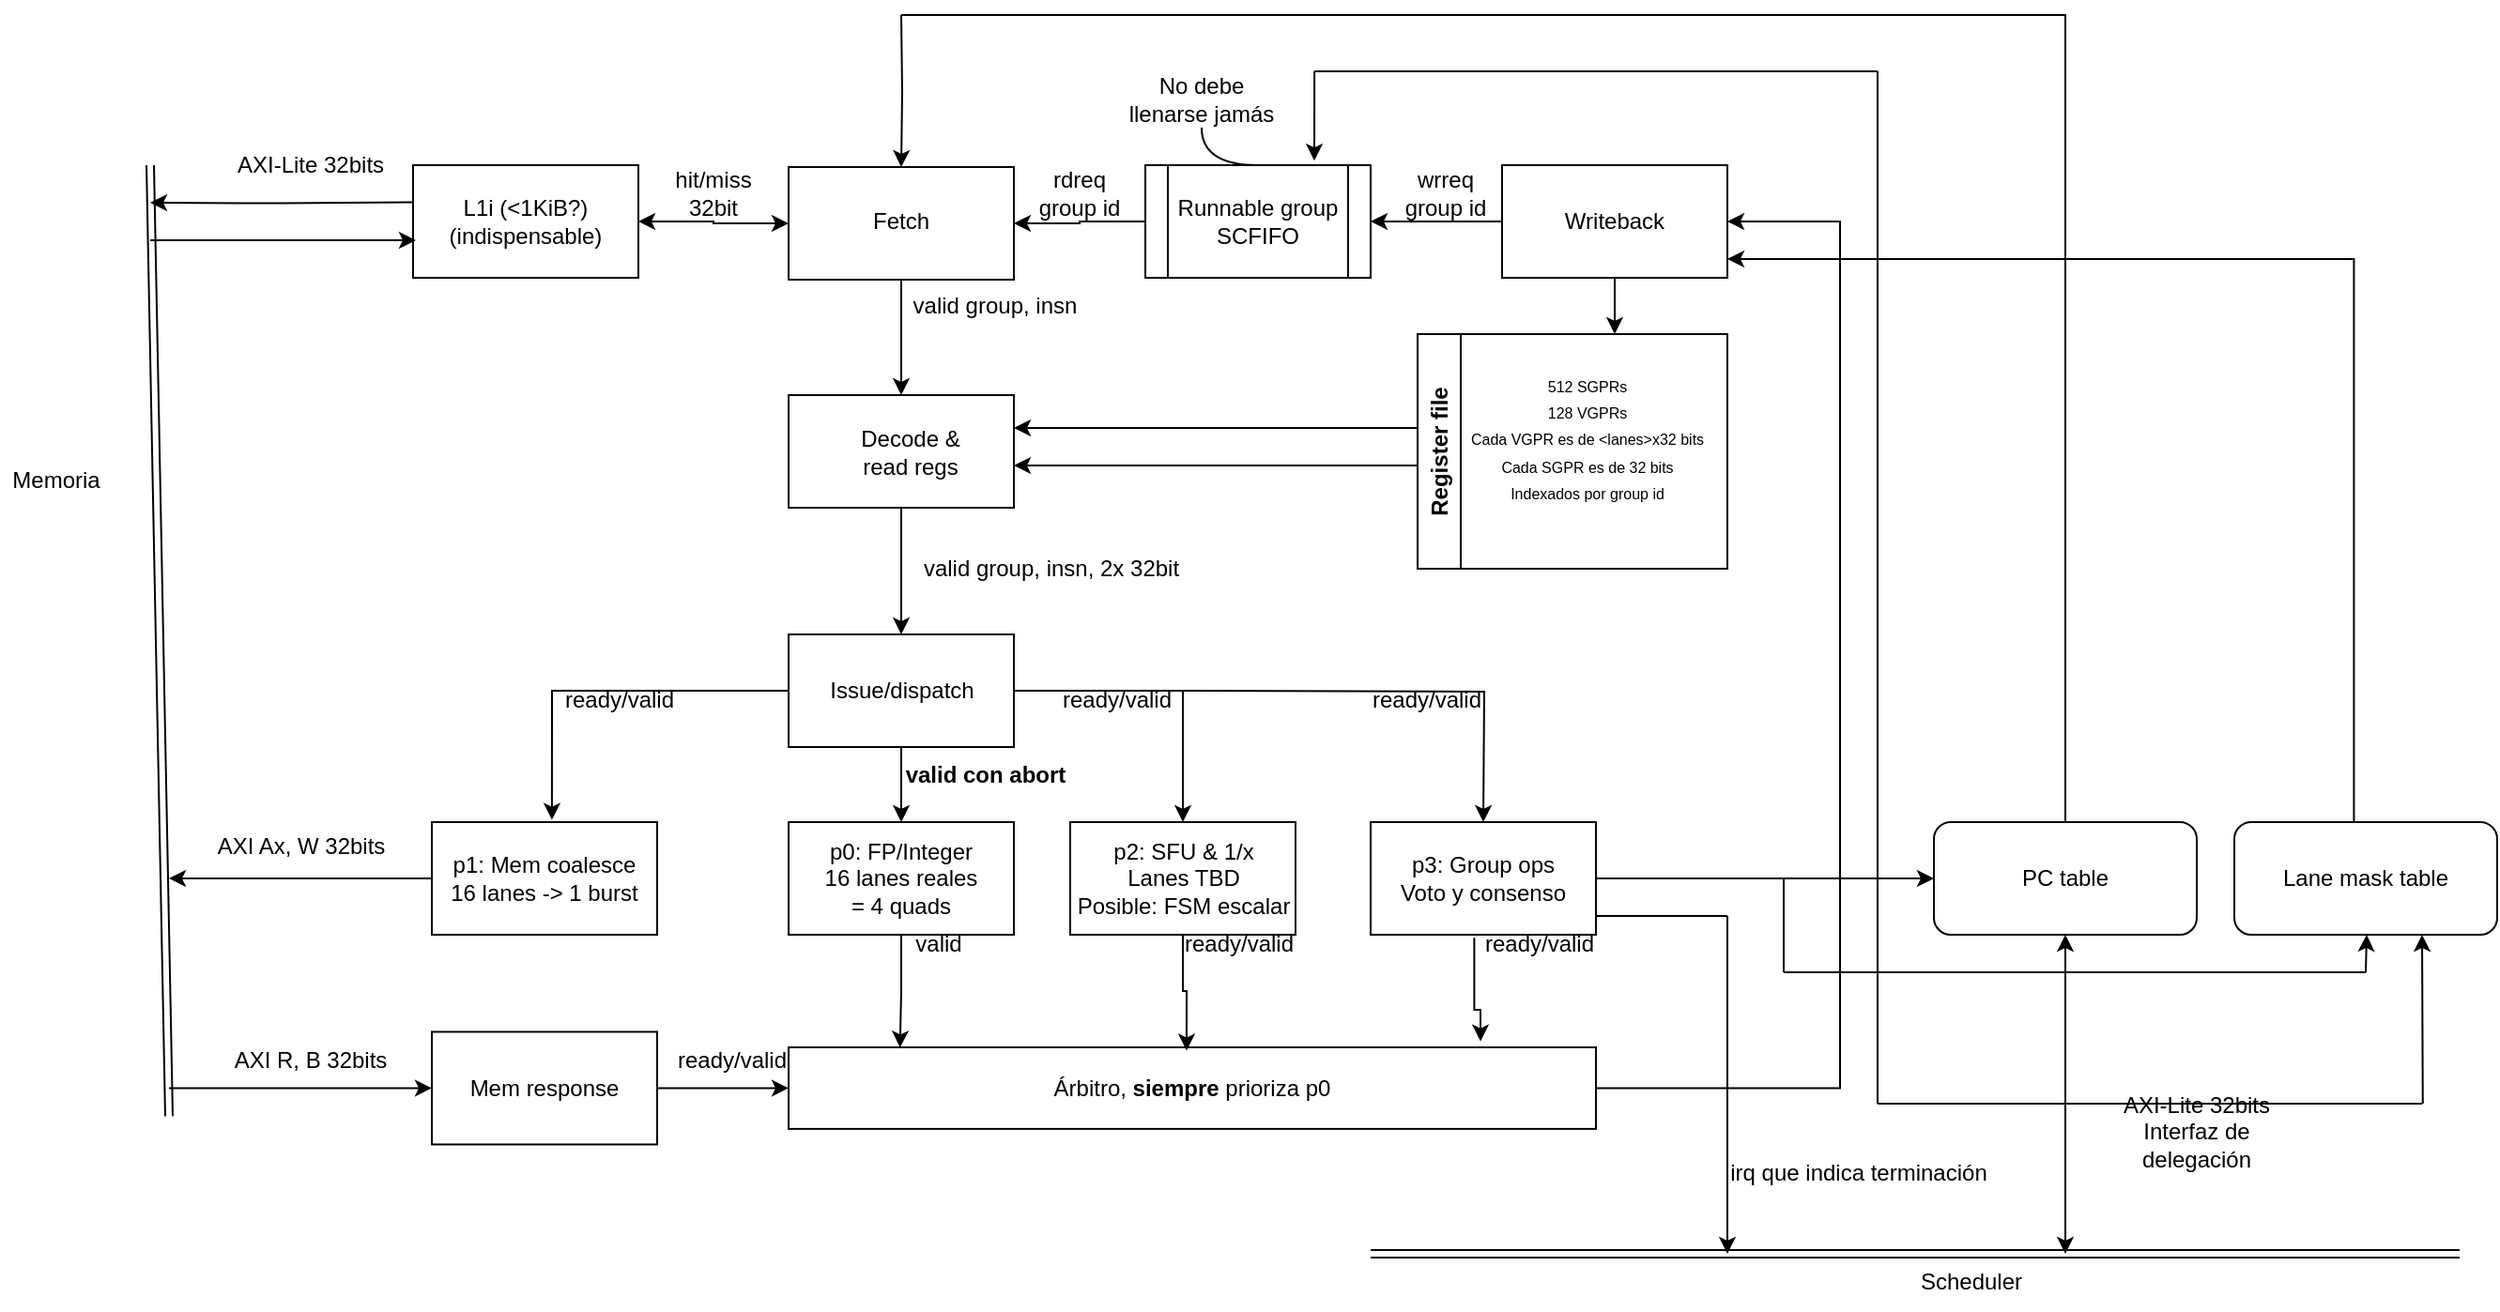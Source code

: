 <mxfile version="24.0.5" type="device">
  <diagram name="Page-1" id="0X3vbdrHx6FdADkMzNYM">
    <mxGraphModel dx="1474" dy="1438" grid="1" gridSize="10" guides="1" tooltips="1" connect="1" arrows="1" fold="1" page="1" pageScale="1" pageWidth="850" pageHeight="1100" math="0" shadow="0">
      <root>
        <mxCell id="0" />
        <mxCell id="1" parent="0" />
        <mxCell id="gaYdnUDOfFCHFR6QDy4r-1" value="" style="rounded=0;whiteSpace=wrap;html=1;" parent="1" vertex="1">
          <mxGeometry x="250" y="270" width="120" height="60" as="geometry" />
        </mxCell>
        <mxCell id="gaYdnUDOfFCHFR6QDy4r-2" value="&lt;div&gt;p0: FP/Integer&lt;/div&gt;&lt;div&gt;16 lanes reales&lt;br&gt;&lt;/div&gt;&lt;div&gt;= 4 quads&lt;br&gt;&lt;/div&gt;" style="text;html=1;align=center;verticalAlign=middle;whiteSpace=wrap;rounded=0;" parent="1" vertex="1">
          <mxGeometry x="260" y="285" width="100" height="30" as="geometry" />
        </mxCell>
        <mxCell id="gaYdnUDOfFCHFR6QDy4r-3" value="" style="rounded=0;whiteSpace=wrap;html=1;" parent="1" vertex="1">
          <mxGeometry x="60" y="270" width="120" height="60" as="geometry" />
        </mxCell>
        <mxCell id="gaYdnUDOfFCHFR6QDy4r-110" style="edgeStyle=orthogonalEdgeStyle;rounded=0;orthogonalLoop=1;jettySize=auto;html=1;" parent="1" source="gaYdnUDOfFCHFR6QDy4r-4" edge="1">
          <mxGeometry relative="1" as="geometry">
            <mxPoint x="-80" y="300" as="targetPoint" />
          </mxGeometry>
        </mxCell>
        <mxCell id="gaYdnUDOfFCHFR6QDy4r-4" value="&lt;div&gt;p1: Mem coalesce&lt;br&gt;&lt;/div&gt;&lt;div&gt;16 lanes -&amp;gt; 1 burst&lt;br&gt;&lt;/div&gt;" style="text;html=1;align=center;verticalAlign=middle;whiteSpace=wrap;rounded=0;" parent="1" vertex="1">
          <mxGeometry x="60" y="285" width="120" height="30" as="geometry" />
        </mxCell>
        <mxCell id="gaYdnUDOfFCHFR6QDy4r-63" style="edgeStyle=orthogonalEdgeStyle;rounded=0;orthogonalLoop=1;jettySize=auto;html=1;entryX=0.5;entryY=0;entryDx=0;entryDy=0;" parent="1" source="gaYdnUDOfFCHFR6QDy4r-5" target="gaYdnUDOfFCHFR6QDy4r-54" edge="1">
          <mxGeometry relative="1" as="geometry" />
        </mxCell>
        <mxCell id="gaYdnUDOfFCHFR6QDy4r-140" style="edgeStyle=orthogonalEdgeStyle;rounded=0;orthogonalLoop=1;jettySize=auto;html=1;" parent="1" target="gaYdnUDOfFCHFR6QDy4r-5" edge="1">
          <mxGeometry relative="1" as="geometry">
            <mxPoint x="310.0" y="-160" as="sourcePoint" />
          </mxGeometry>
        </mxCell>
        <mxCell id="gaYdnUDOfFCHFR6QDy4r-5" value="" style="rounded=0;whiteSpace=wrap;html=1;" parent="1" vertex="1">
          <mxGeometry x="250" y="-79" width="120" height="60" as="geometry" />
        </mxCell>
        <mxCell id="gaYdnUDOfFCHFR6QDy4r-6" value="Fetch" style="text;html=1;align=center;verticalAlign=middle;whiteSpace=wrap;rounded=0;" parent="1" vertex="1">
          <mxGeometry x="275" y="-65" width="70" height="30" as="geometry" />
        </mxCell>
        <mxCell id="gaYdnUDOfFCHFR6QDy4r-7" value="" style="whiteSpace=wrap;html=1;" parent="1" vertex="1">
          <mxGeometry x="400" y="270" width="120" height="60" as="geometry" />
        </mxCell>
        <mxCell id="gaYdnUDOfFCHFR6QDy4r-8" value="&lt;div&gt;p2: SFU &amp;amp; 1/x&lt;br&gt;&lt;/div&gt;&lt;div&gt;Lanes TBD&lt;/div&gt;&lt;div&gt;Posible: FSM escalar&lt;br&gt;&lt;/div&gt;" style="text;html=1;align=center;verticalAlign=middle;resizable=0;points=[];autosize=1;strokeColor=none;fillColor=none;" parent="1" vertex="1">
          <mxGeometry x="390" y="270" width="140" height="60" as="geometry" />
        </mxCell>
        <mxCell id="gaYdnUDOfFCHFR6QDy4r-19" style="edgeStyle=orthogonalEdgeStyle;rounded=0;orthogonalLoop=1;jettySize=auto;html=1;entryX=0.5;entryY=0;entryDx=0;entryDy=0;" parent="1" source="gaYdnUDOfFCHFR6QDy4r-9" target="gaYdnUDOfFCHFR6QDy4r-1" edge="1">
          <mxGeometry relative="1" as="geometry" />
        </mxCell>
        <mxCell id="gaYdnUDOfFCHFR6QDy4r-20" style="edgeStyle=orthogonalEdgeStyle;rounded=0;orthogonalLoop=1;jettySize=auto;html=1;entryX=0.5;entryY=0;entryDx=0;entryDy=0;" parent="1" source="gaYdnUDOfFCHFR6QDy4r-9" target="gaYdnUDOfFCHFR6QDy4r-7" edge="1">
          <mxGeometry relative="1" as="geometry" />
        </mxCell>
        <mxCell id="gaYdnUDOfFCHFR6QDy4r-9" value="" style="rounded=0;whiteSpace=wrap;html=1;" parent="1" vertex="1">
          <mxGeometry x="250" y="170" width="120" height="60" as="geometry" />
        </mxCell>
        <mxCell id="gaYdnUDOfFCHFR6QDy4r-10" value="Issue/dispatch" style="text;html=1;align=center;verticalAlign=middle;resizable=0;points=[];autosize=1;strokeColor=none;fillColor=none;" parent="1" vertex="1">
          <mxGeometry x="260" y="185" width="100" height="30" as="geometry" />
        </mxCell>
        <mxCell id="gaYdnUDOfFCHFR6QDy4r-18" style="edgeStyle=orthogonalEdgeStyle;rounded=0;orthogonalLoop=1;jettySize=auto;html=1;entryX=0.533;entryY=-0.02;entryDx=0;entryDy=0;entryPerimeter=0;" parent="1" source="gaYdnUDOfFCHFR6QDy4r-9" target="gaYdnUDOfFCHFR6QDy4r-3" edge="1">
          <mxGeometry relative="1" as="geometry" />
        </mxCell>
        <mxCell id="gaYdnUDOfFCHFR6QDy4r-22" value="&lt;div&gt;ready/valid&lt;/div&gt;" style="text;html=1;align=center;verticalAlign=middle;whiteSpace=wrap;rounded=0;" parent="1" vertex="1">
          <mxGeometry x="395" y="190" width="60" height="30" as="geometry" />
        </mxCell>
        <mxCell id="gaYdnUDOfFCHFR6QDy4r-23" value="&lt;div&gt;ready/valid&lt;/div&gt;" style="text;html=1;align=center;verticalAlign=middle;whiteSpace=wrap;rounded=0;" parent="1" vertex="1">
          <mxGeometry x="130" y="190" width="60" height="30" as="geometry" />
        </mxCell>
        <mxCell id="gaYdnUDOfFCHFR6QDy4r-30" style="edgeStyle=orthogonalEdgeStyle;rounded=0;orthogonalLoop=1;jettySize=auto;html=1;entryX=1;entryY=0.5;entryDx=0;entryDy=0;" parent="1" source="gaYdnUDOfFCHFR6QDy4r-25" target="gaYdnUDOfFCHFR6QDy4r-5" edge="1">
          <mxGeometry relative="1" as="geometry" />
        </mxCell>
        <mxCell id="gaYdnUDOfFCHFR6QDy4r-25" value="" style="shape=process;whiteSpace=wrap;html=1;backgroundOutline=1;" parent="1" vertex="1">
          <mxGeometry x="440" y="-80" width="120" height="60" as="geometry" />
        </mxCell>
        <mxCell id="gaYdnUDOfFCHFR6QDy4r-28" value="&lt;b&gt;valid con abort&lt;br&gt;&lt;/b&gt;" style="text;html=1;align=center;verticalAlign=middle;whiteSpace=wrap;rounded=0;" parent="1" vertex="1">
          <mxGeometry x="310" y="230" width="90" height="30" as="geometry" />
        </mxCell>
        <mxCell id="gaYdnUDOfFCHFR6QDy4r-29" value="valid group, insn, 2x 32bit" style="text;html=1;align=center;verticalAlign=middle;whiteSpace=wrap;rounded=0;" parent="1" vertex="1">
          <mxGeometry x="320" y="120" width="140" height="30" as="geometry" />
        </mxCell>
        <mxCell id="gaYdnUDOfFCHFR6QDy4r-31" value="Runnable group SCFIFO" style="text;html=1;align=center;verticalAlign=middle;whiteSpace=wrap;rounded=0;" parent="1" vertex="1">
          <mxGeometry x="455" y="-65" width="90" height="30" as="geometry" />
        </mxCell>
        <mxCell id="gaYdnUDOfFCHFR6QDy4r-52" style="edgeStyle=orthogonalEdgeStyle;rounded=0;orthogonalLoop=1;jettySize=auto;html=1;entryX=1;entryY=0.5;entryDx=0;entryDy=0;" parent="1" source="gaYdnUDOfFCHFR6QDy4r-33" target="gaYdnUDOfFCHFR6QDy4r-25" edge="1">
          <mxGeometry relative="1" as="geometry" />
        </mxCell>
        <mxCell id="gaYdnUDOfFCHFR6QDy4r-82" style="edgeStyle=orthogonalEdgeStyle;rounded=0;orthogonalLoop=1;jettySize=auto;html=1;" parent="1" source="gaYdnUDOfFCHFR6QDy4r-33" edge="1">
          <mxGeometry relative="1" as="geometry">
            <mxPoint x="690" y="10" as="targetPoint" />
          </mxGeometry>
        </mxCell>
        <mxCell id="gaYdnUDOfFCHFR6QDy4r-33" value="" style="rounded=0;whiteSpace=wrap;html=1;" parent="1" vertex="1">
          <mxGeometry x="630" y="-80" width="120" height="60" as="geometry" />
        </mxCell>
        <mxCell id="gaYdnUDOfFCHFR6QDy4r-35" value="&lt;div&gt;rdreq&lt;br&gt;&lt;/div&gt;&lt;div&gt;group id&lt;br&gt;&lt;/div&gt;" style="text;html=1;align=center;verticalAlign=middle;whiteSpace=wrap;rounded=0;" parent="1" vertex="1">
          <mxGeometry x="370" y="-80" width="70" height="30" as="geometry" />
        </mxCell>
        <mxCell id="gaYdnUDOfFCHFR6QDy4r-36" value="" style="rounded=0;whiteSpace=wrap;html=1;" parent="1" vertex="1">
          <mxGeometry x="50" y="-80" width="120" height="60" as="geometry" />
        </mxCell>
        <mxCell id="gaYdnUDOfFCHFR6QDy4r-42" style="edgeStyle=orthogonalEdgeStyle;rounded=0;orthogonalLoop=1;jettySize=auto;html=1;entryX=0;entryY=0.5;entryDx=0;entryDy=0;startArrow=classic;" parent="1" source="gaYdnUDOfFCHFR6QDy4r-37" target="gaYdnUDOfFCHFR6QDy4r-5" edge="1">
          <mxGeometry relative="1" as="geometry" />
        </mxCell>
        <mxCell id="gaYdnUDOfFCHFR6QDy4r-37" value="&lt;div&gt;L1i (&amp;lt;1KiB?)&lt;br&gt;&lt;/div&gt;&lt;div&gt;(indispensable)&lt;br&gt;&lt;/div&gt;" style="text;html=1;align=center;verticalAlign=middle;whiteSpace=wrap;rounded=0;" parent="1" vertex="1">
          <mxGeometry x="50" y="-65" width="120" height="30" as="geometry" />
        </mxCell>
        <mxCell id="gaYdnUDOfFCHFR6QDy4r-47" value="Writeback" style="text;html=1;align=center;verticalAlign=middle;whiteSpace=wrap;rounded=0;" parent="1" vertex="1">
          <mxGeometry x="660" y="-65" width="60" height="30" as="geometry" />
        </mxCell>
        <mxCell id="gaYdnUDOfFCHFR6QDy4r-49" style="edgeStyle=orthogonalEdgeStyle;rounded=0;orthogonalLoop=1;jettySize=auto;html=1;curved=1;endArrow=none;" parent="1" source="gaYdnUDOfFCHFR6QDy4r-48" target="gaYdnUDOfFCHFR6QDy4r-25" edge="1">
          <mxGeometry relative="1" as="geometry" />
        </mxCell>
        <mxCell id="gaYdnUDOfFCHFR6QDy4r-48" value="No debe llenarse jamás" style="text;html=1;align=center;verticalAlign=middle;whiteSpace=wrap;rounded=0;" parent="1" vertex="1">
          <mxGeometry x="430" y="-130" width="80" height="30" as="geometry" />
        </mxCell>
        <mxCell id="gaYdnUDOfFCHFR6QDy4r-53" value="&lt;div&gt;wrreq&lt;/div&gt;&lt;div&gt;group id&lt;br&gt;&lt;/div&gt;" style="text;html=1;align=center;verticalAlign=middle;whiteSpace=wrap;rounded=0;" parent="1" vertex="1">
          <mxGeometry x="570" y="-80" width="60" height="30" as="geometry" />
        </mxCell>
        <mxCell id="gaYdnUDOfFCHFR6QDy4r-64" style="edgeStyle=orthogonalEdgeStyle;rounded=0;orthogonalLoop=1;jettySize=auto;html=1;entryX=0.5;entryY=0;entryDx=0;entryDy=0;" parent="1" source="gaYdnUDOfFCHFR6QDy4r-54" target="gaYdnUDOfFCHFR6QDy4r-9" edge="1">
          <mxGeometry relative="1" as="geometry" />
        </mxCell>
        <mxCell id="gaYdnUDOfFCHFR6QDy4r-54" value="" style="rounded=0;whiteSpace=wrap;html=1;" parent="1" vertex="1">
          <mxGeometry x="250" y="42.5" width="120" height="60" as="geometry" />
        </mxCell>
        <mxCell id="gaYdnUDOfFCHFR6QDy4r-56" value="Decode &amp;amp; read regs" style="text;html=1;align=center;verticalAlign=middle;whiteSpace=wrap;rounded=0;" parent="1" vertex="1">
          <mxGeometry x="285" y="57.5" width="60" height="30" as="geometry" />
        </mxCell>
        <mxCell id="gaYdnUDOfFCHFR6QDy4r-57" value="valid group, insn" style="text;html=1;align=center;verticalAlign=middle;whiteSpace=wrap;rounded=0;" parent="1" vertex="1">
          <mxGeometry x="310" y="-20" width="100" height="30" as="geometry" />
        </mxCell>
        <mxCell id="gaYdnUDOfFCHFR6QDy4r-65" value="hit/miss 32bit" style="text;html=1;align=center;verticalAlign=middle;whiteSpace=wrap;rounded=0;" parent="1" vertex="1">
          <mxGeometry x="180" y="-80" width="60" height="30" as="geometry" />
        </mxCell>
        <mxCell id="gaYdnUDOfFCHFR6QDy4r-84" style="edgeStyle=orthogonalEdgeStyle;rounded=0;orthogonalLoop=1;jettySize=auto;html=1;entryX=1;entryY=0.5;entryDx=0;entryDy=0;" parent="1" edge="1">
          <mxGeometry relative="1" as="geometry">
            <mxPoint x="585" y="60" as="sourcePoint" />
            <mxPoint x="370" y="60" as="targetPoint" />
          </mxGeometry>
        </mxCell>
        <mxCell id="gaYdnUDOfFCHFR6QDy4r-70" value="Register file" style="swimlane;horizontal=0;whiteSpace=wrap;html=1;" parent="1" vertex="1">
          <mxGeometry x="585" y="10" width="165" height="125" as="geometry" />
        </mxCell>
        <mxCell id="gaYdnUDOfFCHFR6QDy4r-74" value="&lt;div&gt;&lt;font style=&quot;font-size: 8px;&quot;&gt;512 SGPRs&lt;br&gt;&lt;/font&gt;&lt;/div&gt;&lt;div&gt;&lt;font style=&quot;font-size: 8px;&quot;&gt;128 VGPRs&lt;/font&gt;&lt;/div&gt;&lt;div&gt;&lt;font style=&quot;font-size: 8px;&quot;&gt;Cada VGPR es de &amp;lt;lanes&amp;gt;x32 bits&lt;/font&gt;&lt;/div&gt;&lt;div&gt;&lt;font style=&quot;font-size: 8px;&quot;&gt;Cada SGPR es de 32 bits&lt;/font&gt;&lt;/div&gt;&lt;div&gt;&lt;font style=&quot;font-size: 8px;&quot;&gt;Indexados por group id&lt;br&gt;&lt;/font&gt;&lt;/div&gt;" style="text;html=1;align=center;verticalAlign=middle;resizable=0;points=[];autosize=1;strokeColor=none;fillColor=none;" parent="gaYdnUDOfFCHFR6QDy4r-70" vertex="1">
          <mxGeometry x="15" y="10" width="150" height="90" as="geometry" />
        </mxCell>
        <mxCell id="gaYdnUDOfFCHFR6QDy4r-86" style="edgeStyle=orthogonalEdgeStyle;rounded=0;orthogonalLoop=1;jettySize=auto;html=1;entryX=1;entryY=0.5;entryDx=0;entryDy=0;" parent="1" edge="1">
          <mxGeometry relative="1" as="geometry">
            <mxPoint x="585" y="80" as="sourcePoint" />
            <mxPoint x="370" y="80" as="targetPoint" />
          </mxGeometry>
        </mxCell>
        <mxCell id="gaYdnUDOfFCHFR6QDy4r-132" style="edgeStyle=orthogonalEdgeStyle;rounded=0;orthogonalLoop=1;jettySize=auto;html=1;entryX=0;entryY=0.5;entryDx=0;entryDy=0;" parent="1" source="gaYdnUDOfFCHFR6QDy4r-87" target="gaYdnUDOfFCHFR6QDy4r-129" edge="1">
          <mxGeometry relative="1" as="geometry" />
        </mxCell>
        <mxCell id="gaYdnUDOfFCHFR6QDy4r-87" value="" style="rounded=0;whiteSpace=wrap;html=1;" parent="1" vertex="1">
          <mxGeometry x="560" y="270" width="120" height="60" as="geometry" />
        </mxCell>
        <mxCell id="gaYdnUDOfFCHFR6QDy4r-88" value="&lt;div&gt;p3: Group ops&lt;/div&gt;&lt;div&gt;Voto y consenso&lt;br&gt;&lt;/div&gt;" style="text;html=1;align=center;verticalAlign=middle;whiteSpace=wrap;rounded=0;" parent="1" vertex="1">
          <mxGeometry x="570" y="285" width="100" height="30" as="geometry" />
        </mxCell>
        <mxCell id="gaYdnUDOfFCHFR6QDy4r-93" style="edgeStyle=orthogonalEdgeStyle;rounded=0;orthogonalLoop=1;jettySize=auto;html=1;entryX=0.5;entryY=0;entryDx=0;entryDy=0;" parent="1" edge="1">
          <mxGeometry relative="1" as="geometry">
            <mxPoint x="460" y="200" as="sourcePoint" />
            <mxPoint x="620" y="270" as="targetPoint" />
          </mxGeometry>
        </mxCell>
        <mxCell id="gaYdnUDOfFCHFR6QDy4r-94" value="&lt;div&gt;ready/valid&lt;/div&gt;" style="text;html=1;align=center;verticalAlign=middle;whiteSpace=wrap;rounded=0;" parent="1" vertex="1">
          <mxGeometry x="560" y="190" width="60" height="30" as="geometry" />
        </mxCell>
        <mxCell id="gaYdnUDOfFCHFR6QDy4r-124" style="edgeStyle=orthogonalEdgeStyle;rounded=0;orthogonalLoop=1;jettySize=auto;html=1;entryX=1;entryY=0.5;entryDx=0;entryDy=0;" parent="1" source="gaYdnUDOfFCHFR6QDy4r-95" target="gaYdnUDOfFCHFR6QDy4r-33" edge="1">
          <mxGeometry relative="1" as="geometry">
            <Array as="points">
              <mxPoint x="810" y="412" />
              <mxPoint x="810" y="-50" />
            </Array>
          </mxGeometry>
        </mxCell>
        <mxCell id="gaYdnUDOfFCHFR6QDy4r-95" value="Árbitro, &lt;b&gt;siempre&lt;/b&gt; prioriza p0" style="rounded=0;whiteSpace=wrap;html=1;" parent="1" vertex="1">
          <mxGeometry x="250" y="390" width="430" height="43.45" as="geometry" />
        </mxCell>
        <mxCell id="gaYdnUDOfFCHFR6QDy4r-98" style="edgeStyle=orthogonalEdgeStyle;rounded=0;orthogonalLoop=1;jettySize=auto;html=1;entryX=0.138;entryY=0.004;entryDx=0;entryDy=0;entryPerimeter=0;" parent="1" source="gaYdnUDOfFCHFR6QDy4r-1" target="gaYdnUDOfFCHFR6QDy4r-95" edge="1">
          <mxGeometry relative="1" as="geometry" />
        </mxCell>
        <mxCell id="gaYdnUDOfFCHFR6QDy4r-101" style="edgeStyle=orthogonalEdgeStyle;rounded=0;orthogonalLoop=1;jettySize=auto;html=1;entryX=0.857;entryY=-0.073;entryDx=0;entryDy=0;entryPerimeter=0;exitX=-0.08;exitY=0.387;exitDx=0;exitDy=0;exitPerimeter=0;" parent="1" source="gaYdnUDOfFCHFR6QDy4r-107" target="gaYdnUDOfFCHFR6QDy4r-95" edge="1">
          <mxGeometry relative="1" as="geometry" />
        </mxCell>
        <mxCell id="gaYdnUDOfFCHFR6QDy4r-102" style="edgeStyle=orthogonalEdgeStyle;rounded=0;orthogonalLoop=1;jettySize=auto;html=1;entryX=0.493;entryY=0.041;entryDx=0;entryDy=0;entryPerimeter=0;" parent="1" source="gaYdnUDOfFCHFR6QDy4r-7" target="gaYdnUDOfFCHFR6QDy4r-95" edge="1">
          <mxGeometry relative="1" as="geometry" />
        </mxCell>
        <mxCell id="gaYdnUDOfFCHFR6QDy4r-103" value="" style="rounded=0;whiteSpace=wrap;html=1;" parent="1" vertex="1">
          <mxGeometry x="60" y="381.73" width="120" height="60" as="geometry" />
        </mxCell>
        <mxCell id="gaYdnUDOfFCHFR6QDy4r-106" style="edgeStyle=orthogonalEdgeStyle;rounded=0;orthogonalLoop=1;jettySize=auto;html=1;entryX=0;entryY=0.5;entryDx=0;entryDy=0;" parent="1" source="gaYdnUDOfFCHFR6QDy4r-104" target="gaYdnUDOfFCHFR6QDy4r-95" edge="1">
          <mxGeometry relative="1" as="geometry" />
        </mxCell>
        <mxCell id="gaYdnUDOfFCHFR6QDy4r-104" value="&lt;div&gt;Mem response&lt;br&gt;&lt;/div&gt;" style="text;html=1;align=center;verticalAlign=middle;whiteSpace=wrap;rounded=0;" parent="1" vertex="1">
          <mxGeometry x="60" y="396.73" width="120" height="30" as="geometry" />
        </mxCell>
        <mxCell id="gaYdnUDOfFCHFR6QDy4r-107" value="&lt;div&gt;ready/valid&lt;/div&gt;" style="text;html=1;align=center;verticalAlign=middle;whiteSpace=wrap;rounded=0;" parent="1" vertex="1">
          <mxGeometry x="620" y="320" width="60" height="30" as="geometry" />
        </mxCell>
        <mxCell id="gaYdnUDOfFCHFR6QDy4r-108" value="&lt;div&gt;ready/valid&lt;/div&gt;" style="text;html=1;align=center;verticalAlign=middle;whiteSpace=wrap;rounded=0;" parent="1" vertex="1">
          <mxGeometry x="460" y="320" width="60" height="30" as="geometry" />
        </mxCell>
        <mxCell id="gaYdnUDOfFCHFR6QDy4r-109" value="&lt;div&gt;ready/valid&lt;/div&gt;" style="text;html=1;align=center;verticalAlign=middle;whiteSpace=wrap;rounded=0;" parent="1" vertex="1">
          <mxGeometry x="190" y="381.73" width="60" height="30" as="geometry" />
        </mxCell>
        <mxCell id="gaYdnUDOfFCHFR6QDy4r-113" value="AXI Ax, W 32bits" style="text;html=1;align=center;verticalAlign=middle;resizable=0;points=[];autosize=1;strokeColor=none;fillColor=none;" parent="1" vertex="1">
          <mxGeometry x="-65" y="268" width="110" height="30" as="geometry" />
        </mxCell>
        <mxCell id="gaYdnUDOfFCHFR6QDy4r-114" value="AXI R, B 32bits" style="text;html=1;align=center;verticalAlign=middle;resizable=0;points=[];autosize=1;strokeColor=none;fillColor=none;" parent="1" vertex="1">
          <mxGeometry x="-55" y="381.73" width="100" height="30" as="geometry" />
        </mxCell>
        <mxCell id="gaYdnUDOfFCHFR6QDy4r-118" value="" style="edgeStyle=orthogonalEdgeStyle;rounded=0;orthogonalLoop=1;jettySize=auto;html=1;" parent="1" edge="1">
          <mxGeometry relative="1" as="geometry">
            <mxPoint x="60" y="411.73" as="targetPoint" />
            <mxPoint x="-80" y="411.73" as="sourcePoint" />
          </mxGeometry>
        </mxCell>
        <mxCell id="gaYdnUDOfFCHFR6QDy4r-119" style="edgeStyle=orthogonalEdgeStyle;rounded=0;orthogonalLoop=1;jettySize=auto;html=1;exitX=-0.03;exitY=0.159;exitDx=0;exitDy=0;exitPerimeter=0;" parent="1" edge="1">
          <mxGeometry relative="1" as="geometry">
            <mxPoint x="-90" y="-60" as="targetPoint" />
            <mxPoint x="50.0" y="-60.23" as="sourcePoint" />
          </mxGeometry>
        </mxCell>
        <mxCell id="gaYdnUDOfFCHFR6QDy4r-120" style="edgeStyle=orthogonalEdgeStyle;rounded=0;orthogonalLoop=1;jettySize=auto;html=1;" parent="1" edge="1">
          <mxGeometry relative="1" as="geometry">
            <mxPoint x="51.5" y="-40" as="targetPoint" />
            <mxPoint x="-90" y="-40" as="sourcePoint" />
          </mxGeometry>
        </mxCell>
        <mxCell id="gaYdnUDOfFCHFR6QDy4r-122" value="AXI-Lite 32bits" style="text;html=1;align=center;verticalAlign=middle;resizable=0;points=[];autosize=1;strokeColor=none;fillColor=none;" parent="1" vertex="1">
          <mxGeometry x="-55" y="-95" width="100" height="30" as="geometry" />
        </mxCell>
        <mxCell id="gaYdnUDOfFCHFR6QDy4r-123" value="" style="shape=link;html=1;rounded=0;" parent="1" edge="1">
          <mxGeometry width="100" relative="1" as="geometry">
            <mxPoint x="-80" y="426.73" as="sourcePoint" />
            <mxPoint x="-90" y="-80" as="targetPoint" />
          </mxGeometry>
        </mxCell>
        <mxCell id="gaYdnUDOfFCHFR6QDy4r-125" value="&lt;div&gt;valid&lt;/div&gt;" style="text;html=1;align=center;verticalAlign=middle;whiteSpace=wrap;rounded=0;" parent="1" vertex="1">
          <mxGeometry x="300" y="320" width="60" height="30" as="geometry" />
        </mxCell>
        <mxCell id="gaYdnUDOfFCHFR6QDy4r-137" style="edgeStyle=orthogonalEdgeStyle;rounded=0;orthogonalLoop=1;jettySize=auto;html=1;endArrow=none;" parent="1" edge="1">
          <mxGeometry relative="1" as="geometry">
            <mxPoint x="310" y="-160" as="targetPoint" />
            <mxPoint x="930" y="270.0" as="sourcePoint" />
            <Array as="points">
              <mxPoint x="930" y="-160" />
            </Array>
          </mxGeometry>
        </mxCell>
        <mxCell id="gaYdnUDOfFCHFR6QDy4r-129" value="&lt;div&gt;PC table&lt;/div&gt;" style="rounded=1;whiteSpace=wrap;html=1;" parent="1" vertex="1">
          <mxGeometry x="860" y="270" width="140" height="60" as="geometry" />
        </mxCell>
        <mxCell id="gaYdnUDOfFCHFR6QDy4r-151" style="edgeStyle=orthogonalEdgeStyle;rounded=0;orthogonalLoop=1;jettySize=auto;html=1;" parent="1" target="gaYdnUDOfFCHFR6QDy4r-141" edge="1">
          <mxGeometry relative="1" as="geometry">
            <mxPoint x="1090" y="350" as="sourcePoint" />
          </mxGeometry>
        </mxCell>
        <mxCell id="gaYdnUDOfFCHFR6QDy4r-141" value="&lt;div&gt;Lane mask table&lt;br&gt;&lt;/div&gt;" style="rounded=1;whiteSpace=wrap;html=1;" parent="1" vertex="1">
          <mxGeometry x="1020" y="270" width="140" height="60" as="geometry" />
        </mxCell>
        <mxCell id="gaYdnUDOfFCHFR6QDy4r-143" value="" style="endArrow=classic;html=1;rounded=0;" parent="1" edge="1">
          <mxGeometry width="50" height="50" relative="1" as="geometry">
            <mxPoint x="750" y="320" as="sourcePoint" />
            <mxPoint x="750" y="500" as="targetPoint" />
          </mxGeometry>
        </mxCell>
        <mxCell id="gaYdnUDOfFCHFR6QDy4r-144" value="" style="endArrow=none;html=1;rounded=0;exitX=1;exitY=0;exitDx=0;exitDy=0;exitPerimeter=0;" parent="1" source="gaYdnUDOfFCHFR6QDy4r-107" edge="1">
          <mxGeometry width="50" height="50" relative="1" as="geometry">
            <mxPoint x="860" y="420" as="sourcePoint" />
            <mxPoint x="750" y="320" as="targetPoint" />
          </mxGeometry>
        </mxCell>
        <mxCell id="gaYdnUDOfFCHFR6QDy4r-145" value="Memoria" style="text;html=1;align=center;verticalAlign=middle;whiteSpace=wrap;rounded=0;" parent="1" vertex="1">
          <mxGeometry x="-170" y="72.5" width="60" height="30" as="geometry" />
        </mxCell>
        <mxCell id="gaYdnUDOfFCHFR6QDy4r-147" value="" style="endArrow=none;html=1;rounded=0;" parent="1" edge="1">
          <mxGeometry width="50" height="50" relative="1" as="geometry">
            <mxPoint x="780" y="350" as="sourcePoint" />
            <mxPoint x="780" y="300" as="targetPoint" />
          </mxGeometry>
        </mxCell>
        <mxCell id="gaYdnUDOfFCHFR6QDy4r-148" value="" style="endArrow=none;html=1;rounded=0;" parent="1" edge="1">
          <mxGeometry width="50" height="50" relative="1" as="geometry">
            <mxPoint x="1090" y="350" as="sourcePoint" />
            <mxPoint x="780" y="350" as="targetPoint" />
          </mxGeometry>
        </mxCell>
        <mxCell id="gaYdnUDOfFCHFR6QDy4r-152" style="edgeStyle=orthogonalEdgeStyle;rounded=0;orthogonalLoop=1;jettySize=auto;html=1;entryX=1;entryY=0.833;entryDx=0;entryDy=0;entryPerimeter=0;exitX=0.455;exitY=0;exitDx=0;exitDy=0;exitPerimeter=0;" parent="1" source="gaYdnUDOfFCHFR6QDy4r-141" target="gaYdnUDOfFCHFR6QDy4r-33" edge="1">
          <mxGeometry relative="1" as="geometry" />
        </mxCell>
        <mxCell id="gaYdnUDOfFCHFR6QDy4r-153" value="" style="shape=link;html=1;rounded=0;" parent="1" edge="1">
          <mxGeometry width="100" relative="1" as="geometry">
            <mxPoint x="560" y="500" as="sourcePoint" />
            <mxPoint x="1140" y="500" as="targetPoint" />
          </mxGeometry>
        </mxCell>
        <mxCell id="gaYdnUDOfFCHFR6QDy4r-154" value="Scheduler" style="text;html=1;align=center;verticalAlign=middle;whiteSpace=wrap;rounded=0;" parent="1" vertex="1">
          <mxGeometry x="850" y="500" width="60" height="30" as="geometry" />
        </mxCell>
        <mxCell id="gaYdnUDOfFCHFR6QDy4r-155" value="irq que indica terminación" style="text;html=1;align=center;verticalAlign=middle;whiteSpace=wrap;rounded=0;" parent="1" vertex="1">
          <mxGeometry x="750" y="441.73" width="140" height="30" as="geometry" />
        </mxCell>
        <mxCell id="gaYdnUDOfFCHFR6QDy4r-157" value="" style="endArrow=classic;startArrow=classic;html=1;rounded=0;entryX=0.5;entryY=1;entryDx=0;entryDy=0;" parent="1" target="gaYdnUDOfFCHFR6QDy4r-129" edge="1">
          <mxGeometry width="50" height="50" relative="1" as="geometry">
            <mxPoint x="930" y="500" as="sourcePoint" />
            <mxPoint x="980" y="450" as="targetPoint" />
          </mxGeometry>
        </mxCell>
        <mxCell id="gaYdnUDOfFCHFR6QDy4r-164" value="" style="endArrow=classic;html=1;rounded=0;entryX=0.683;entryY=1;entryDx=0;entryDy=0;entryPerimeter=0;" parent="1" edge="1">
          <mxGeometry width="50" height="50" relative="1" as="geometry">
            <mxPoint x="1120.38" y="420" as="sourcePoint" />
            <mxPoint x="1120" y="330" as="targetPoint" />
          </mxGeometry>
        </mxCell>
        <mxCell id="gaYdnUDOfFCHFR6QDy4r-165" value="" style="endArrow=none;html=1;rounded=0;" parent="1" edge="1">
          <mxGeometry width="50" height="50" relative="1" as="geometry">
            <mxPoint x="930" y="420" as="sourcePoint" />
            <mxPoint x="1120" y="420" as="targetPoint" />
          </mxGeometry>
        </mxCell>
        <mxCell id="gaYdnUDOfFCHFR6QDy4r-166" value="&lt;div&gt;AXI-Lite 32bits&lt;br&gt;&lt;/div&gt;&lt;div&gt;Interfaz de delegación&lt;br&gt;&lt;/div&gt;" style="text;html=1;align=center;verticalAlign=middle;whiteSpace=wrap;rounded=0;" parent="1" vertex="1">
          <mxGeometry x="940" y="420" width="120" height="30" as="geometry" />
        </mxCell>
        <mxCell id="gaYdnUDOfFCHFR6QDy4r-170" value="" style="endArrow=classic;html=1;rounded=0;entryX=0.766;entryY=-0.04;entryDx=0;entryDy=0;entryPerimeter=0;" parent="1" edge="1">
          <mxGeometry width="50" height="50" relative="1" as="geometry">
            <mxPoint x="530.08" y="-130" as="sourcePoint" />
            <mxPoint x="530.0" y="-82.4" as="targetPoint" />
          </mxGeometry>
        </mxCell>
        <mxCell id="gaYdnUDOfFCHFR6QDy4r-171" value="" style="endArrow=none;html=1;rounded=0;" parent="1" edge="1">
          <mxGeometry width="50" height="50" relative="1" as="geometry">
            <mxPoint x="530" y="-130" as="sourcePoint" />
            <mxPoint x="830" y="-130" as="targetPoint" />
          </mxGeometry>
        </mxCell>
        <mxCell id="gaYdnUDOfFCHFR6QDy4r-172" value="" style="endArrow=none;html=1;rounded=0;" parent="1" edge="1">
          <mxGeometry width="50" height="50" relative="1" as="geometry">
            <mxPoint x="830" y="420" as="sourcePoint" />
            <mxPoint x="830" y="-130" as="targetPoint" />
          </mxGeometry>
        </mxCell>
        <mxCell id="gaYdnUDOfFCHFR6QDy4r-173" value="" style="endArrow=none;html=1;rounded=0;" parent="1" edge="1">
          <mxGeometry width="50" height="50" relative="1" as="geometry">
            <mxPoint x="830" y="420" as="sourcePoint" />
            <mxPoint x="930" y="420" as="targetPoint" />
          </mxGeometry>
        </mxCell>
      </root>
    </mxGraphModel>
  </diagram>
</mxfile>

